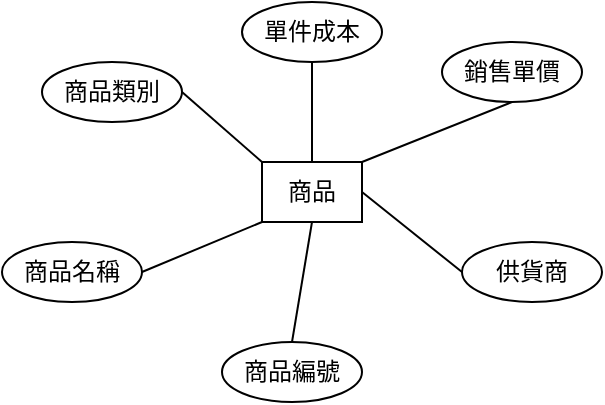 <mxfile version="22.1.15" type="github">
  <diagram name="第 1 页" id="TolLLNL327-OswfCwwQw">
    <mxGraphModel dx="1426" dy="751" grid="1" gridSize="10" guides="1" tooltips="1" connect="1" arrows="1" fold="1" page="1" pageScale="1" pageWidth="827" pageHeight="1169" math="0" shadow="0">
      <root>
        <mxCell id="0" />
        <mxCell id="1" parent="0" />
        <mxCell id="gEbQ6b_etQzZ47vhCl45-1" value="商品" style="html=1;whiteSpace=wrap;" vertex="1" parent="1">
          <mxGeometry x="310" y="230" width="50" height="30" as="geometry" />
        </mxCell>
        <mxCell id="gEbQ6b_etQzZ47vhCl45-2" value="商品類別" style="ellipse;whiteSpace=wrap;html=1;" vertex="1" parent="1">
          <mxGeometry x="200" y="180" width="70" height="30" as="geometry" />
        </mxCell>
        <mxCell id="gEbQ6b_etQzZ47vhCl45-3" value="單件成本" style="ellipse;whiteSpace=wrap;html=1;" vertex="1" parent="1">
          <mxGeometry x="300" y="150" width="70" height="30" as="geometry" />
        </mxCell>
        <mxCell id="gEbQ6b_etQzZ47vhCl45-4" value="銷售單價" style="ellipse;whiteSpace=wrap;html=1;" vertex="1" parent="1">
          <mxGeometry x="400" y="170" width="70" height="30" as="geometry" />
        </mxCell>
        <mxCell id="gEbQ6b_etQzZ47vhCl45-5" value="供貨商" style="ellipse;whiteSpace=wrap;html=1;" vertex="1" parent="1">
          <mxGeometry x="410" y="270" width="70" height="30" as="geometry" />
        </mxCell>
        <mxCell id="gEbQ6b_etQzZ47vhCl45-6" value="商品編號" style="ellipse;whiteSpace=wrap;html=1;" vertex="1" parent="1">
          <mxGeometry x="290" y="320" width="70" height="30" as="geometry" />
        </mxCell>
        <mxCell id="gEbQ6b_etQzZ47vhCl45-7" value="商品名稱" style="ellipse;whiteSpace=wrap;html=1;" vertex="1" parent="1">
          <mxGeometry x="180" y="270" width="70" height="30" as="geometry" />
        </mxCell>
        <mxCell id="gEbQ6b_etQzZ47vhCl45-8" value="" style="endArrow=none;html=1;rounded=0;exitX=0.5;exitY=0;exitDx=0;exitDy=0;entryX=0.5;entryY=1;entryDx=0;entryDy=0;" edge="1" parent="1" source="gEbQ6b_etQzZ47vhCl45-1" target="gEbQ6b_etQzZ47vhCl45-3">
          <mxGeometry relative="1" as="geometry">
            <mxPoint x="250" y="180" as="sourcePoint" />
            <mxPoint x="410" y="180" as="targetPoint" />
          </mxGeometry>
        </mxCell>
        <mxCell id="gEbQ6b_etQzZ47vhCl45-9" value="" style="endArrow=none;html=1;rounded=0;exitX=1;exitY=0;exitDx=0;exitDy=0;entryX=0.5;entryY=1;entryDx=0;entryDy=0;" edge="1" parent="1" source="gEbQ6b_etQzZ47vhCl45-1" target="gEbQ6b_etQzZ47vhCl45-4">
          <mxGeometry relative="1" as="geometry">
            <mxPoint x="250" y="180" as="sourcePoint" />
            <mxPoint x="410" y="180" as="targetPoint" />
          </mxGeometry>
        </mxCell>
        <mxCell id="gEbQ6b_etQzZ47vhCl45-10" value="" style="endArrow=none;html=1;rounded=0;exitX=1;exitY=0.5;exitDx=0;exitDy=0;entryX=0;entryY=0.5;entryDx=0;entryDy=0;" edge="1" parent="1" source="gEbQ6b_etQzZ47vhCl45-1" target="gEbQ6b_etQzZ47vhCl45-5">
          <mxGeometry relative="1" as="geometry">
            <mxPoint x="250" y="180" as="sourcePoint" />
            <mxPoint x="380" y="210" as="targetPoint" />
          </mxGeometry>
        </mxCell>
        <mxCell id="gEbQ6b_etQzZ47vhCl45-11" value="" style="endArrow=none;html=1;rounded=0;exitX=0.5;exitY=1;exitDx=0;exitDy=0;entryX=0.5;entryY=0;entryDx=0;entryDy=0;" edge="1" parent="1" source="gEbQ6b_etQzZ47vhCl45-1" target="gEbQ6b_etQzZ47vhCl45-6">
          <mxGeometry relative="1" as="geometry">
            <mxPoint x="345" y="270" as="sourcePoint" />
            <mxPoint x="350" y="330" as="targetPoint" />
          </mxGeometry>
        </mxCell>
        <mxCell id="gEbQ6b_etQzZ47vhCl45-12" value="" style="endArrow=none;html=1;rounded=0;exitX=0;exitY=1;exitDx=0;exitDy=0;entryX=1;entryY=0.5;entryDx=0;entryDy=0;" edge="1" parent="1" source="gEbQ6b_etQzZ47vhCl45-1" target="gEbQ6b_etQzZ47vhCl45-7">
          <mxGeometry relative="1" as="geometry">
            <mxPoint x="320" y="270" as="sourcePoint" />
            <mxPoint x="285" y="304" as="targetPoint" />
          </mxGeometry>
        </mxCell>
        <mxCell id="gEbQ6b_etQzZ47vhCl45-13" value="" style="endArrow=none;html=1;rounded=0;exitX=0;exitY=0;exitDx=0;exitDy=0;entryX=1;entryY=0.5;entryDx=0;entryDy=0;" edge="1" parent="1" source="gEbQ6b_etQzZ47vhCl45-1" target="gEbQ6b_etQzZ47vhCl45-2">
          <mxGeometry relative="1" as="geometry">
            <mxPoint x="320" y="255" as="sourcePoint" />
            <mxPoint x="250" y="255" as="targetPoint" />
          </mxGeometry>
        </mxCell>
      </root>
    </mxGraphModel>
  </diagram>
</mxfile>
